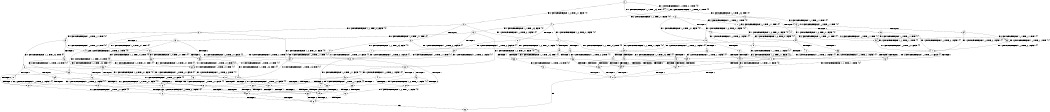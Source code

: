 digraph BCG {
size = "7, 10.5";
center = TRUE;
node [shape = circle];
0 [peripheries = 2];
0 -> 1 [label = "EX !1 !ATOMIC_EXCH_BRANCH (1, +0, TRUE, +0, 1, TRUE) !{0}"];
0 -> 2 [label = "EX !2 !ATOMIC_EXCH_BRANCH (1, +1, TRUE, +1, 1, FALSE) !{0}"];
0 -> 3 [label = "EX !0 !ATOMIC_EXCH_BRANCH (1, +1, TRUE, +0, 3, TRUE) !{0}"];
1 -> 4 [label = "EX !2 !ATOMIC_EXCH_BRANCH (1, +1, TRUE, +1, 1, FALSE) !{0}"];
1 -> 5 [label = "EX !0 !ATOMIC_EXCH_BRANCH (1, +1, TRUE, +0, 3, TRUE) !{0}"];
1 -> 1 [label = "EX !1 !ATOMIC_EXCH_BRANCH (1, +0, TRUE, +0, 1, TRUE) !{0}"];
2 -> 6 [label = "TERMINATE !2"];
2 -> 7 [label = "EX !1 !ATOMIC_EXCH_BRANCH (1, +0, TRUE, +0, 1, FALSE) !{0}"];
2 -> 8 [label = "EX !0 !ATOMIC_EXCH_BRANCH (1, +1, TRUE, +0, 3, FALSE) !{0}"];
3 -> 9 [label = "TERMINATE !0"];
3 -> 10 [label = "EX !1 !ATOMIC_EXCH_BRANCH (1, +0, TRUE, +0, 1, FALSE) !{0}"];
3 -> 11 [label = "EX !2 !ATOMIC_EXCH_BRANCH (1, +1, TRUE, +1, 1, TRUE) !{0}"];
4 -> 12 [label = "TERMINATE !2"];
4 -> 13 [label = "EX !0 !ATOMIC_EXCH_BRANCH (1, +1, TRUE, +0, 3, FALSE) !{0}"];
4 -> 7 [label = "EX !1 !ATOMIC_EXCH_BRANCH (1, +0, TRUE, +0, 1, FALSE) !{0}"];
5 -> 14 [label = "TERMINATE !0"];
5 -> 15 [label = "EX !2 !ATOMIC_EXCH_BRANCH (1, +1, TRUE, +1, 1, TRUE) !{0}"];
5 -> 10 [label = "EX !1 !ATOMIC_EXCH_BRANCH (1, +0, TRUE, +0, 1, FALSE) !{0}"];
6 -> 16 [label = "EX !1 !ATOMIC_EXCH_BRANCH (1, +0, TRUE, +0, 1, FALSE) !{1}"];
6 -> 17 [label = "EX !0 !ATOMIC_EXCH_BRANCH (1, +1, TRUE, +0, 3, FALSE) !{1}"];
7 -> 18 [label = "TERMINATE !1"];
7 -> 19 [label = "TERMINATE !2"];
7 -> 20 [label = "EX !0 !ATOMIC_EXCH_BRANCH (1, +1, TRUE, +0, 3, TRUE) !{0}"];
8 -> 21 [label = "TERMINATE !2"];
8 -> 22 [label = "EX !1 !ATOMIC_EXCH_BRANCH (1, +0, TRUE, +0, 1, FALSE) !{0}"];
8 -> 23 [label = "EX !0 !ATOMIC_EXCH_BRANCH (1, +0, TRUE, +1, 1, TRUE) !{0}"];
9 -> 24 [label = "EX !1 !ATOMIC_EXCH_BRANCH (1, +0, TRUE, +0, 1, FALSE) !{1}"];
9 -> 25 [label = "EX !2 !ATOMIC_EXCH_BRANCH (1, +1, TRUE, +1, 1, TRUE) !{1}"];
10 -> 26 [label = "TERMINATE !1"];
10 -> 27 [label = "TERMINATE !0"];
10 -> 20 [label = "EX !2 !ATOMIC_EXCH_BRANCH (1, +1, TRUE, +1, 1, FALSE) !{0}"];
11 -> 28 [label = "TERMINATE !0"];
11 -> 29 [label = "EX !1 !ATOMIC_EXCH_BRANCH (1, +0, TRUE, +0, 1, FALSE) !{0}"];
11 -> 11 [label = "EX !2 !ATOMIC_EXCH_BRANCH (1, +1, TRUE, +1, 1, TRUE) !{0}"];
12 -> 16 [label = "EX !1 !ATOMIC_EXCH_BRANCH (1, +0, TRUE, +0, 1, FALSE) !{1}"];
12 -> 30 [label = "EX !0 !ATOMIC_EXCH_BRANCH (1, +1, TRUE, +0, 3, FALSE) !{1}"];
13 -> 31 [label = "TERMINATE !2"];
13 -> 22 [label = "EX !1 !ATOMIC_EXCH_BRANCH (1, +0, TRUE, +0, 1, FALSE) !{0}"];
13 -> 32 [label = "EX !0 !ATOMIC_EXCH_BRANCH (1, +0, TRUE, +1, 1, TRUE) !{0}"];
14 -> 24 [label = "EX !1 !ATOMIC_EXCH_BRANCH (1, +0, TRUE, +0, 1, FALSE) !{1}"];
14 -> 33 [label = "EX !2 !ATOMIC_EXCH_BRANCH (1, +1, TRUE, +1, 1, TRUE) !{1}"];
15 -> 34 [label = "TERMINATE !0"];
15 -> 15 [label = "EX !2 !ATOMIC_EXCH_BRANCH (1, +1, TRUE, +1, 1, TRUE) !{0}"];
15 -> 29 [label = "EX !1 !ATOMIC_EXCH_BRANCH (1, +0, TRUE, +0, 1, FALSE) !{0}"];
16 -> 35 [label = "TERMINATE !1"];
16 -> 36 [label = "EX !0 !ATOMIC_EXCH_BRANCH (1, +1, TRUE, +0, 3, TRUE) !{1}"];
17 -> 37 [label = "EX !1 !ATOMIC_EXCH_BRANCH (1, +0, TRUE, +0, 1, FALSE) !{1}"];
17 -> 38 [label = "EX !0 !ATOMIC_EXCH_BRANCH (1, +0, TRUE, +1, 1, TRUE) !{1}"];
18 -> 35 [label = "TERMINATE !2"];
18 -> 39 [label = "EX !0 !ATOMIC_EXCH_BRANCH (1, +1, TRUE, +0, 3, TRUE) !{1}"];
19 -> 35 [label = "TERMINATE !1"];
19 -> 36 [label = "EX !0 !ATOMIC_EXCH_BRANCH (1, +1, TRUE, +0, 3, TRUE) !{1}"];
20 -> 40 [label = "TERMINATE !1"];
20 -> 41 [label = "TERMINATE !2"];
20 -> 42 [label = "TERMINATE !0"];
21 -> 38 [label = "EX !0 !ATOMIC_EXCH_BRANCH (1, +0, TRUE, +1, 1, TRUE) !{1}"];
21 -> 37 [label = "EX !1 !ATOMIC_EXCH_BRANCH (1, +0, TRUE, +0, 1, FALSE) !{1}"];
22 -> 43 [label = "TERMINATE !1"];
22 -> 44 [label = "TERMINATE !2"];
22 -> 45 [label = "EX !0 !ATOMIC_EXCH_BRANCH (1, +0, TRUE, +1, 1, FALSE) !{0}"];
23 -> 46 [label = "TERMINATE !2"];
23 -> 47 [label = "EX !1 !ATOMIC_EXCH_BRANCH (1, +0, TRUE, +0, 1, TRUE) !{0}"];
23 -> 48 [label = "EX !0 !ATOMIC_EXCH_BRANCH (1, +1, TRUE, +0, 3, TRUE) !{0}"];
24 -> 49 [label = "TERMINATE !1"];
24 -> 50 [label = "EX !2 !ATOMIC_EXCH_BRANCH (1, +1, TRUE, +1, 1, FALSE) !{1}"];
25 -> 51 [label = "EX !1 !ATOMIC_EXCH_BRANCH (1, +0, TRUE, +0, 1, FALSE) !{1}"];
25 -> 25 [label = "EX !2 !ATOMIC_EXCH_BRANCH (1, +1, TRUE, +1, 1, TRUE) !{1}"];
26 -> 49 [label = "TERMINATE !0"];
26 -> 39 [label = "EX !2 !ATOMIC_EXCH_BRANCH (1, +1, TRUE, +1, 1, FALSE) !{1}"];
27 -> 49 [label = "TERMINATE !1"];
27 -> 50 [label = "EX !2 !ATOMIC_EXCH_BRANCH (1, +1, TRUE, +1, 1, FALSE) !{1}"];
28 -> 25 [label = "EX !2 !ATOMIC_EXCH_BRANCH (1, +1, TRUE, +1, 1, TRUE) !{1}"];
28 -> 51 [label = "EX !1 !ATOMIC_EXCH_BRANCH (1, +0, TRUE, +0, 1, FALSE) !{1}"];
29 -> 52 [label = "TERMINATE !1"];
29 -> 53 [label = "TERMINATE !0"];
29 -> 20 [label = "EX !2 !ATOMIC_EXCH_BRANCH (1, +1, TRUE, +1, 1, FALSE) !{0}"];
30 -> 37 [label = "EX !1 !ATOMIC_EXCH_BRANCH (1, +0, TRUE, +0, 1, FALSE) !{1}"];
30 -> 54 [label = "EX !0 !ATOMIC_EXCH_BRANCH (1, +0, TRUE, +1, 1, TRUE) !{1}"];
31 -> 37 [label = "EX !1 !ATOMIC_EXCH_BRANCH (1, +0, TRUE, +0, 1, FALSE) !{1}"];
31 -> 54 [label = "EX !0 !ATOMIC_EXCH_BRANCH (1, +0, TRUE, +1, 1, TRUE) !{1}"];
32 -> 55 [label = "TERMINATE !2"];
32 -> 47 [label = "EX !1 !ATOMIC_EXCH_BRANCH (1, +0, TRUE, +0, 1, TRUE) !{0}"];
32 -> 56 [label = "EX !0 !ATOMIC_EXCH_BRANCH (1, +1, TRUE, +0, 3, TRUE) !{0}"];
33 -> 33 [label = "EX !2 !ATOMIC_EXCH_BRANCH (1, +1, TRUE, +1, 1, TRUE) !{1}"];
33 -> 51 [label = "EX !1 !ATOMIC_EXCH_BRANCH (1, +0, TRUE, +0, 1, FALSE) !{1}"];
34 -> 33 [label = "EX !2 !ATOMIC_EXCH_BRANCH (1, +1, TRUE, +1, 1, TRUE) !{1}"];
34 -> 51 [label = "EX !1 !ATOMIC_EXCH_BRANCH (1, +0, TRUE, +0, 1, FALSE) !{1}"];
35 -> 57 [label = "EX !0 !ATOMIC_EXCH_BRANCH (1, +1, TRUE, +0, 3, TRUE) !{2}"];
36 -> 58 [label = "TERMINATE !1"];
36 -> 59 [label = "TERMINATE !0"];
37 -> 60 [label = "TERMINATE !1"];
37 -> 61 [label = "EX !0 !ATOMIC_EXCH_BRANCH (1, +0, TRUE, +1, 1, FALSE) !{1}"];
38 -> 62 [label = "EX !1 !ATOMIC_EXCH_BRANCH (1, +0, TRUE, +0, 1, TRUE) !{1}"];
38 -> 63 [label = "EX !0 !ATOMIC_EXCH_BRANCH (1, +1, TRUE, +0, 3, TRUE) !{1}"];
39 -> 58 [label = "TERMINATE !2"];
39 -> 64 [label = "TERMINATE !0"];
40 -> 58 [label = "TERMINATE !2"];
40 -> 64 [label = "TERMINATE !0"];
41 -> 58 [label = "TERMINATE !1"];
41 -> 59 [label = "TERMINATE !0"];
42 -> 64 [label = "TERMINATE !1"];
42 -> 59 [label = "TERMINATE !2"];
43 -> 65 [label = "EX !0 !ATOMIC_EXCH_BRANCH (1, +0, TRUE, +1, 1, FALSE) !{1}"];
43 -> 60 [label = "TERMINATE !2"];
44 -> 61 [label = "EX !0 !ATOMIC_EXCH_BRANCH (1, +0, TRUE, +1, 1, FALSE) !{1}"];
44 -> 60 [label = "TERMINATE !1"];
45 -> 66 [label = "TERMINATE !1"];
45 -> 67 [label = "TERMINATE !2"];
45 -> 68 [label = "TERMINATE !0"];
46 -> 63 [label = "EX !0 !ATOMIC_EXCH_BRANCH (1, +1, TRUE, +0, 3, TRUE) !{1}"];
46 -> 62 [label = "EX !1 !ATOMIC_EXCH_BRANCH (1, +0, TRUE, +0, 1, TRUE) !{1}"];
47 -> 55 [label = "TERMINATE !2"];
47 -> 47 [label = "EX !1 !ATOMIC_EXCH_BRANCH (1, +0, TRUE, +0, 1, TRUE) !{0}"];
47 -> 56 [label = "EX !0 !ATOMIC_EXCH_BRANCH (1, +1, TRUE, +0, 3, TRUE) !{0}"];
48 -> 69 [label = "TERMINATE !2"];
48 -> 70 [label = "TERMINATE !0"];
48 -> 71 [label = "EX !1 !ATOMIC_EXCH_BRANCH (1, +0, TRUE, +0, 1, FALSE) !{0}"];
49 -> 72 [label = "EX !2 !ATOMIC_EXCH_BRANCH (1, +1, TRUE, +1, 1, FALSE) !{2}"];
50 -> 64 [label = "TERMINATE !1"];
50 -> 59 [label = "TERMINATE !2"];
51 -> 73 [label = "TERMINATE !1"];
51 -> 50 [label = "EX !2 !ATOMIC_EXCH_BRANCH (1, +1, TRUE, +1, 1, FALSE) !{1}"];
52 -> 39 [label = "EX !2 !ATOMIC_EXCH_BRANCH (1, +1, TRUE, +1, 1, FALSE) !{1}"];
52 -> 73 [label = "TERMINATE !0"];
53 -> 50 [label = "EX !2 !ATOMIC_EXCH_BRANCH (1, +1, TRUE, +1, 1, FALSE) !{1}"];
53 -> 73 [label = "TERMINATE !1"];
54 -> 62 [label = "EX !1 !ATOMIC_EXCH_BRANCH (1, +0, TRUE, +0, 1, TRUE) !{1}"];
54 -> 74 [label = "EX !0 !ATOMIC_EXCH_BRANCH (1, +1, TRUE, +0, 3, TRUE) !{1}"];
55 -> 62 [label = "EX !1 !ATOMIC_EXCH_BRANCH (1, +0, TRUE, +0, 1, TRUE) !{1}"];
55 -> 74 [label = "EX !0 !ATOMIC_EXCH_BRANCH (1, +1, TRUE, +0, 3, TRUE) !{1}"];
56 -> 75 [label = "TERMINATE !2"];
56 -> 76 [label = "TERMINATE !0"];
56 -> 71 [label = "EX !1 !ATOMIC_EXCH_BRANCH (1, +0, TRUE, +0, 1, FALSE) !{0}"];
57 -> 77 [label = "TERMINATE !0"];
58 -> 77 [label = "TERMINATE !0"];
59 -> 77 [label = "TERMINATE !1"];
60 -> 78 [label = "EX !0 !ATOMIC_EXCH_BRANCH (1, +0, TRUE, +1, 1, FALSE) !{2}"];
61 -> 79 [label = "TERMINATE !1"];
61 -> 80 [label = "TERMINATE !0"];
62 -> 62 [label = "EX !1 !ATOMIC_EXCH_BRANCH (1, +0, TRUE, +0, 1, TRUE) !{1}"];
62 -> 74 [label = "EX !0 !ATOMIC_EXCH_BRANCH (1, +1, TRUE, +0, 3, TRUE) !{1}"];
63 -> 81 [label = "TERMINATE !0"];
63 -> 82 [label = "EX !1 !ATOMIC_EXCH_BRANCH (1, +0, TRUE, +0, 1, FALSE) !{1}"];
64 -> 77 [label = "TERMINATE !2"];
65 -> 79 [label = "TERMINATE !2"];
65 -> 83 [label = "TERMINATE !0"];
66 -> 79 [label = "TERMINATE !2"];
66 -> 83 [label = "TERMINATE !0"];
67 -> 79 [label = "TERMINATE !1"];
67 -> 80 [label = "TERMINATE !0"];
68 -> 83 [label = "TERMINATE !1"];
68 -> 80 [label = "TERMINATE !2"];
69 -> 81 [label = "TERMINATE !0"];
69 -> 82 [label = "EX !1 !ATOMIC_EXCH_BRANCH (1, +0, TRUE, +0, 1, FALSE) !{1}"];
70 -> 81 [label = "TERMINATE !2"];
70 -> 84 [label = "EX !1 !ATOMIC_EXCH_BRANCH (1, +0, TRUE, +0, 1, FALSE) !{1}"];
71 -> 66 [label = "TERMINATE !1"];
71 -> 67 [label = "TERMINATE !2"];
71 -> 68 [label = "TERMINATE !0"];
72 -> 77 [label = "TERMINATE !2"];
73 -> 72 [label = "EX !2 !ATOMIC_EXCH_BRANCH (1, +1, TRUE, +1, 1, FALSE) !{2}"];
74 -> 85 [label = "TERMINATE !0"];
74 -> 82 [label = "EX !1 !ATOMIC_EXCH_BRANCH (1, +0, TRUE, +0, 1, FALSE) !{1}"];
75 -> 82 [label = "EX !1 !ATOMIC_EXCH_BRANCH (1, +0, TRUE, +0, 1, FALSE) !{1}"];
75 -> 85 [label = "TERMINATE !0"];
76 -> 84 [label = "EX !1 !ATOMIC_EXCH_BRANCH (1, +0, TRUE, +0, 1, FALSE) !{1}"];
76 -> 85 [label = "TERMINATE !2"];
77 -> 86 [label = "exit"];
78 -> 87 [label = "TERMINATE !0"];
79 -> 87 [label = "TERMINATE !0"];
80 -> 87 [label = "TERMINATE !1"];
81 -> 88 [label = "EX !1 !ATOMIC_EXCH_BRANCH (1, +0, TRUE, +0, 1, FALSE) !{2}"];
82 -> 79 [label = "TERMINATE !1"];
82 -> 80 [label = "TERMINATE !0"];
83 -> 87 [label = "TERMINATE !2"];
84 -> 83 [label = "TERMINATE !1"];
84 -> 80 [label = "TERMINATE !2"];
85 -> 88 [label = "EX !1 !ATOMIC_EXCH_BRANCH (1, +0, TRUE, +0, 1, FALSE) !{2}"];
87 -> 86 [label = "exit"];
88 -> 87 [label = "TERMINATE !1"];
}
